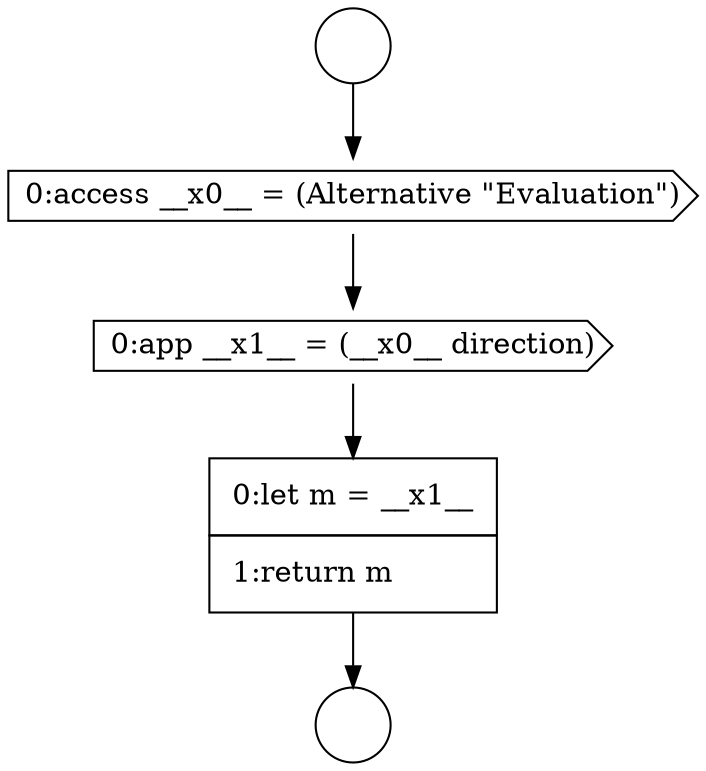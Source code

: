 digraph {
  node13811 [shape=none, margin=0, label=<<font color="black">
    <table border="0" cellborder="1" cellspacing="0" cellpadding="10">
      <tr><td align="left">0:let m = __x1__</td></tr>
      <tr><td align="left">1:return m</td></tr>
    </table>
  </font>> color="black" fillcolor="white" style=filled]
  node13808 [shape=circle label=" " color="black" fillcolor="white" style=filled]
  node13810 [shape=cds, label=<<font color="black">0:app __x1__ = (__x0__ direction)</font>> color="black" fillcolor="white" style=filled]
  node13809 [shape=cds, label=<<font color="black">0:access __x0__ = (Alternative &quot;Evaluation&quot;)</font>> color="black" fillcolor="white" style=filled]
  node13807 [shape=circle label=" " color="black" fillcolor="white" style=filled]
  node13807 -> node13809 [ color="black"]
  node13809 -> node13810 [ color="black"]
  node13810 -> node13811 [ color="black"]
  node13811 -> node13808 [ color="black"]
}
